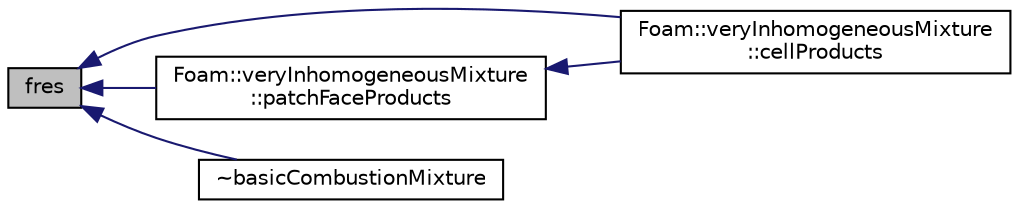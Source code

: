 digraph "fres"
{
  bgcolor="transparent";
  edge [fontname="Helvetica",fontsize="10",labelfontname="Helvetica",labelfontsize="10"];
  node [fontname="Helvetica",fontsize="10",shape=record];
  rankdir="LR";
  Node1 [label="fres",height=0.2,width=0.4,color="black", fillcolor="grey75", style="filled", fontcolor="black"];
  Node1 -> Node2 [dir="back",color="midnightblue",fontsize="10",style="solid",fontname="Helvetica"];
  Node2 [label="Foam::veryInhomogeneousMixture\l::cellProducts",height=0.2,width=0.4,color="black",URL="$a02897.html#a38d6799d80b04f6799380a581db3e5fc"];
  Node1 -> Node3 [dir="back",color="midnightblue",fontsize="10",style="solid",fontname="Helvetica"];
  Node3 [label="Foam::veryInhomogeneousMixture\l::patchFaceProducts",height=0.2,width=0.4,color="black",URL="$a02897.html#a41ad501d213f73b90a35c6acef2ec090"];
  Node3 -> Node2 [dir="back",color="midnightblue",fontsize="10",style="solid",fontname="Helvetica"];
  Node1 -> Node4 [dir="back",color="midnightblue",fontsize="10",style="solid",fontname="Helvetica"];
  Node4 [label="~basicCombustionMixture",height=0.2,width=0.4,color="black",URL="$a00100.html#af9d0a6f1531e08a166004809717c295b",tooltip="Destructor. "];
}
